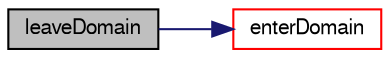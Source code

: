digraph "leaveDomain"
{
  bgcolor="transparent";
  edge [fontname="FreeSans",fontsize="10",labelfontname="FreeSans",labelfontsize="10"];
  node [fontname="FreeSans",fontsize="10",shape=record];
  rankdir="LR";
  Node900 [label="leaveDomain",height=0.2,width=0.4,color="black", fillcolor="grey75", style="filled", fontcolor="black"];
  Node900 -> Node901 [color="midnightblue",fontsize="10",style="solid",fontname="FreeSans"];
  Node901 [label="enterDomain",height=0.2,width=0.4,color="red",URL="$a21486.html#a47834d4689f75d6f49dab7548c70d08e",tooltip="Reverse of leaveDomain. "];
}
